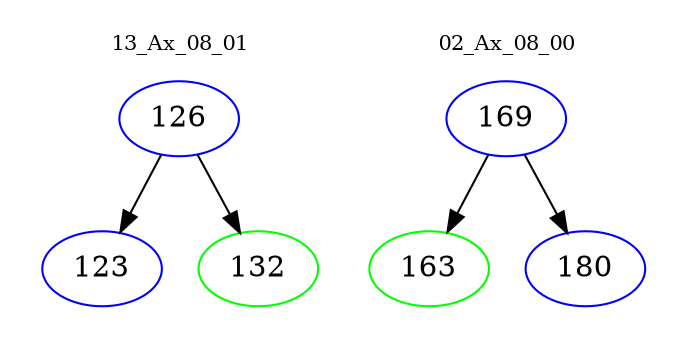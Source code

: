 digraph{
subgraph cluster_0 {
color = white
label = "13_Ax_08_01";
fontsize=10;
T0_126 [label="126", color="blue"]
T0_126 -> T0_123 [color="black"]
T0_123 [label="123", color="blue"]
T0_126 -> T0_132 [color="black"]
T0_132 [label="132", color="green"]
}
subgraph cluster_1 {
color = white
label = "02_Ax_08_00";
fontsize=10;
T1_169 [label="169", color="blue"]
T1_169 -> T1_163 [color="black"]
T1_163 [label="163", color="green"]
T1_169 -> T1_180 [color="black"]
T1_180 [label="180", color="blue"]
}
}
